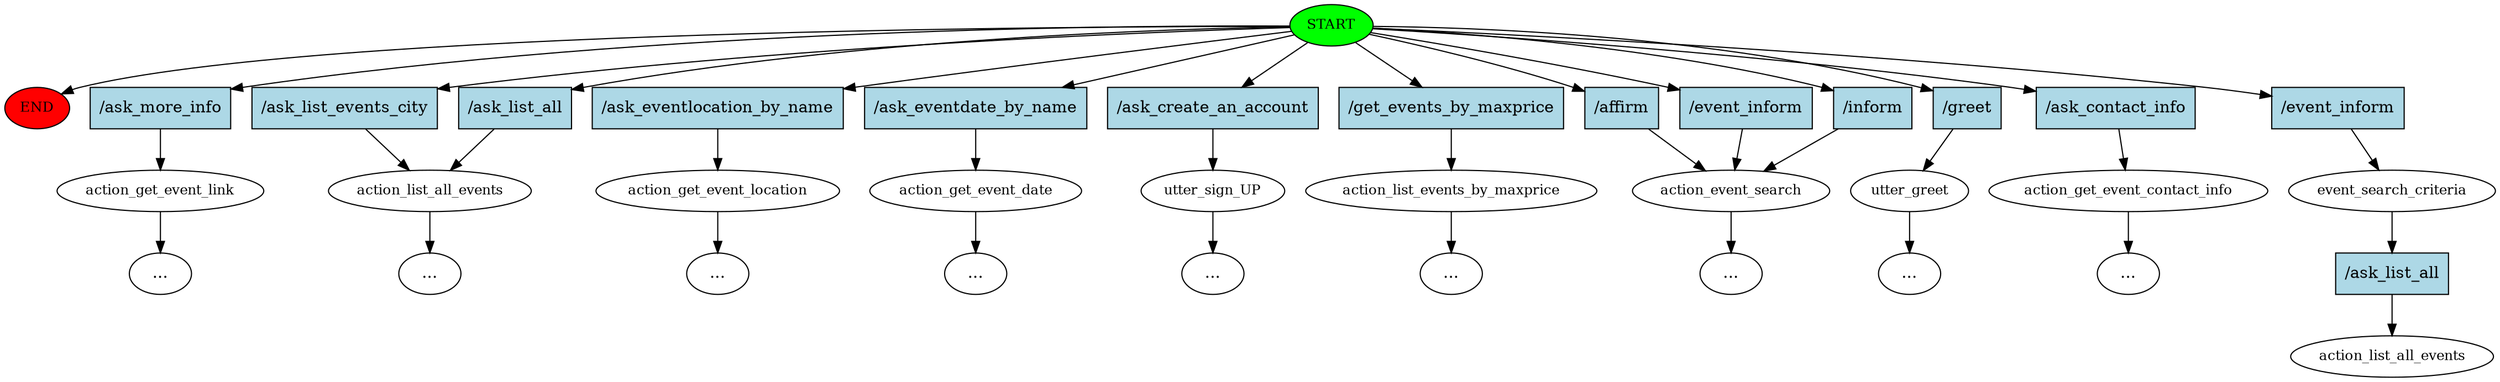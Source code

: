 digraph  {
0 [class="start active", fillcolor=green, fontsize=12, label=START, style=filled];
"-1" [class=end, fillcolor=red, fontsize=12, label=END, style=filled];
1 [class="", fontsize=12, label=action_get_event_link];
2 [class="", fontsize=12, label=action_list_all_events];
"-5" [class=ellipsis, label="..."];
4 [class="", fontsize=12, label=action_get_event_location];
5 [class="", fontsize=12, label=action_get_event_date];
"-8" [class=ellipsis, label="..."];
"-12" [class=ellipsis, label="..."];
11 [class="", fontsize=12, label=utter_sign_UP];
"-13" [class=ellipsis, label="..."];
12 [class="", fontsize=12, label=action_list_events_by_maxprice];
"-15" [class=ellipsis, label="..."];
14 [class="", fontsize=12, label=action_event_search];
"-20" [class=ellipsis, label="..."];
19 [class="", fontsize=12, label=utter_greet];
"-24" [class=ellipsis, label="..."];
"-25" [class=ellipsis, label="..."];
24 [class="", fontsize=12, label=action_get_event_contact_info];
"-26" [class=ellipsis, label="..."];
25 [class=active, fontsize=12, label=event_search_criteria];
26 [class="dashed active", fontsize=12, label=action_list_all_events];
27 [class=intent, fillcolor=lightblue, label="/ask_more_info", shape=rect, style=filled];
28 [class=intent, fillcolor=lightblue, label="/ask_list_events_city", shape=rect, style=filled];
29 [class=intent, fillcolor=lightblue, label="/ask_list_all", shape=rect, style=filled];
30 [class=intent, fillcolor=lightblue, label="/ask_eventlocation_by_name", shape=rect, style=filled];
31 [class=intent, fillcolor=lightblue, label="/ask_eventdate_by_name", shape=rect, style=filled];
32 [class=intent, fillcolor=lightblue, label="/ask_create_an_account", shape=rect, style=filled];
33 [class=intent, fillcolor=lightblue, label="/get_events_by_maxprice", shape=rect, style=filled];
34 [class=intent, fillcolor=lightblue, label="/affirm", shape=rect, style=filled];
35 [class=intent, fillcolor=lightblue, label="/event_inform", shape=rect, style=filled];
36 [class=intent, fillcolor=lightblue, label="/inform", shape=rect, style=filled];
37 [class=intent, fillcolor=lightblue, label="/greet", shape=rect, style=filled];
38 [class=intent, fillcolor=lightblue, label="/ask_contact_info", shape=rect, style=filled];
39 [class="intent active", fillcolor=lightblue, label="/event_inform", shape=rect, style=filled];
40 [class="intent active", fillcolor=lightblue, label="/ask_list_all", shape=rect, style=filled];
0 -> "-1"  [class="", key=NONE, label=""];
0 -> 27  [class="", key=0];
0 -> 28  [class="", key=0];
0 -> 29  [class="", key=0];
0 -> 30  [class="", key=0];
0 -> 31  [class="", key=0];
0 -> 32  [class="", key=0];
0 -> 33  [class="", key=0];
0 -> 34  [class="", key=0];
0 -> 35  [class="", key=0];
0 -> 36  [class="", key=0];
0 -> 37  [class="", key=0];
0 -> 38  [class="", key=0];
0 -> 39  [class=active, key=0];
1 -> "-5"  [class="", key=NONE, label=""];
2 -> "-12"  [class="", key=NONE, label=""];
4 -> "-8"  [class="", key=NONE, label=""];
5 -> "-25"  [class="", key=NONE, label=""];
11 -> "-13"  [class="", key=NONE, label=""];
12 -> "-15"  [class="", key=NONE, label=""];
14 -> "-20"  [class="", key=NONE, label=""];
19 -> "-24"  [class="", key=NONE, label=""];
24 -> "-26"  [class="", key=NONE, label=""];
25 -> 40  [class=active, key=0];
27 -> 1  [class="", key=0];
28 -> 2  [class="", key=0];
29 -> 2  [class="", key=0];
30 -> 4  [class="", key=0];
31 -> 5  [class="", key=0];
32 -> 11  [class="", key=0];
33 -> 12  [class="", key=0];
34 -> 14  [class="", key=0];
35 -> 14  [class="", key=0];
36 -> 14  [class="", key=0];
37 -> 19  [class="", key=0];
38 -> 24  [class="", key=0];
39 -> 25  [class=active, key=0];
40 -> 26  [class=active, key=0];
}
